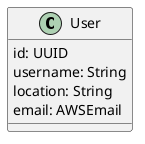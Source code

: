 @startuml 

class User { 
  id: UUID 
  username: String 
  location: String 
  email: AWSEmail 
}

@enduml 
